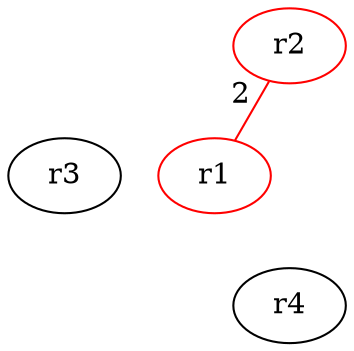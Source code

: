 graph G {
	graph [layout=twopi]
	r1 [color="red"]
	r2 [color="red"]
	{r1} -- {r2} [label="2", color="red"]
	{r1} -- {r3} [label="4", style=invis]
	{r1} -- {r4} [label="3", style=invis]
	{r2} -- {r3} [label="3", style=invis]
	{r2} -- {r4} [label="2", style=invis]
	{r3} -- {r4} [label="1", style=invis]
}
